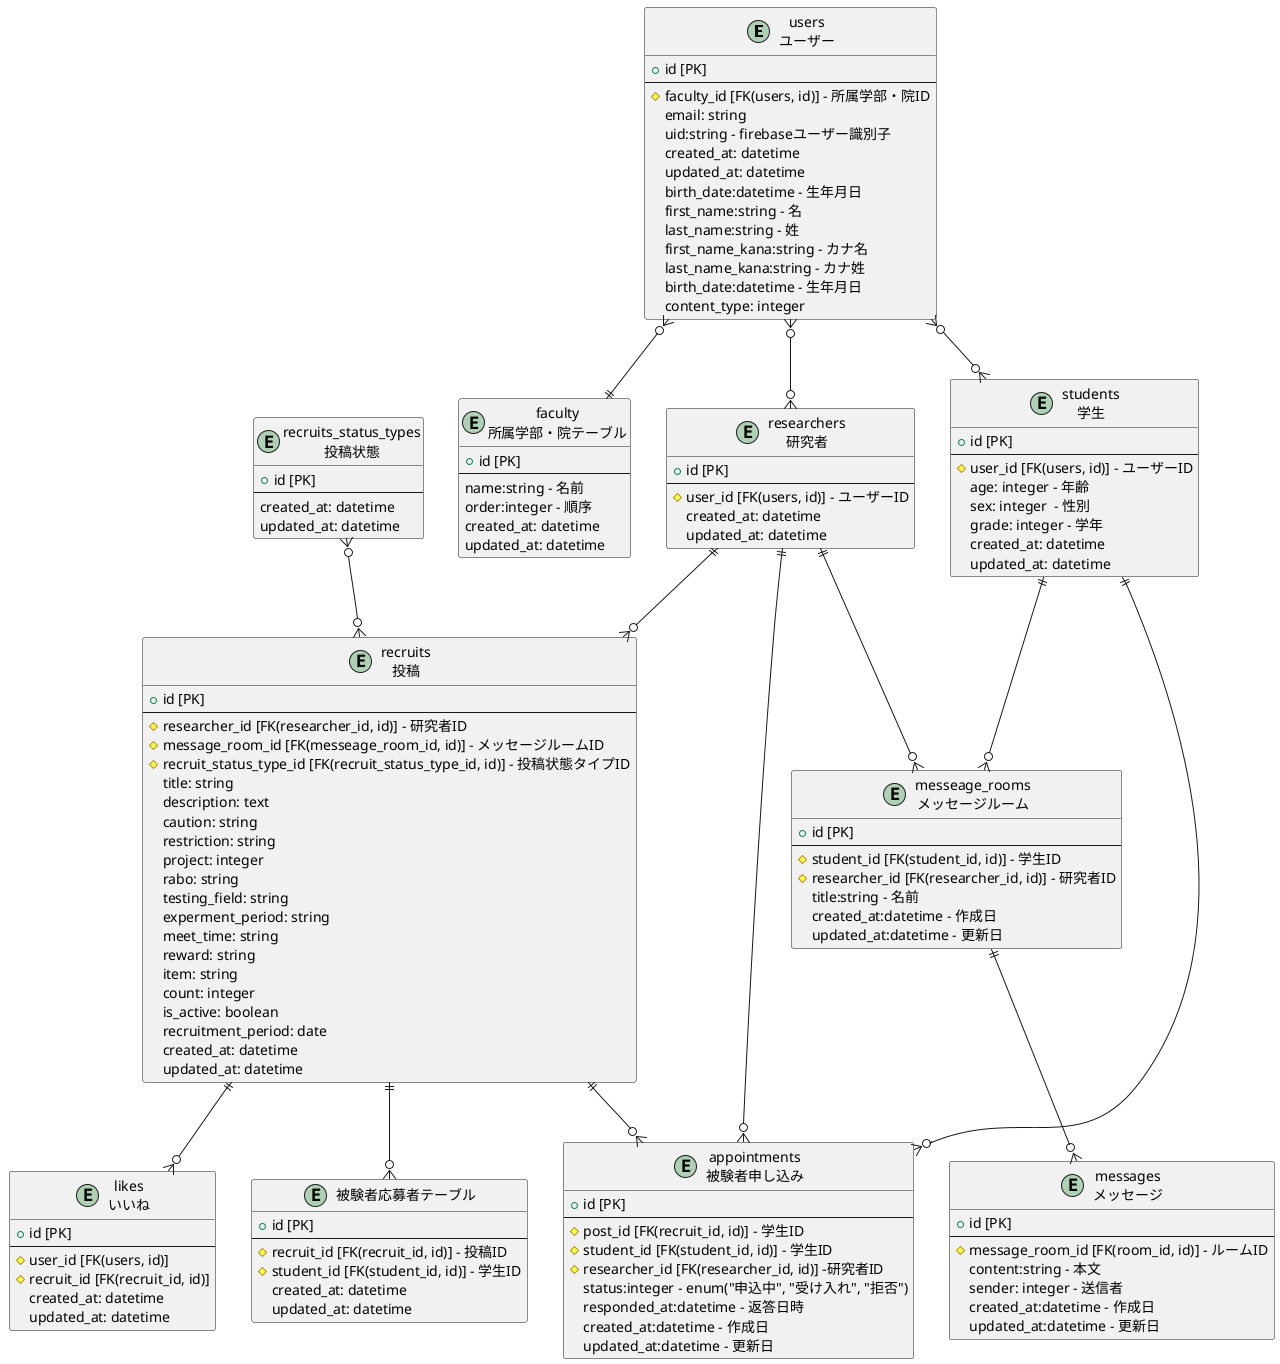 @startuml

!define ENTITY_OMIT_FIELDS
!define ENTITY_ATTRIBUTES_ARE_PRIVATE
!define ENTITY_MEMBERS_ARE_PRIVATE

entity users as "users\nユーザー" {
  + id [PK]
  --
  # faculty_id [FK(users, id)] - 所属学部・院ID
  email: string
  uid:string - firebaseユーザー識別子
  created_at: datetime
  updated_at: datetime
  birth_date:datetime - 生年月日
  first_name:string - 名
  last_name:string - 姓
  first_name_kana:string - カナ名
  last_name_kana:string - カナ姓
  birth_date:datetime - 生年月日
  content_type: integer
}

entity faculties as "faculty\n所属学部・院テーブル" {
  + id [PK]
  --
  name:string - 名前
  order:integer - 順序
  created_at: datetime
  updated_at: datetime
}

entity researchers as "researchers\n研究者" {
  + id [PK]
  --
  # user_id [FK(users, id)] - ユーザーID
  created_at: datetime
  updated_at: datetime
}

entity students as "students\n学生" {
  + id [PK]
  --
  # user_id [FK(users, id)] - ユーザーID
  age: integer - 年齢
  sex: integer  - 性別
  grade: integer - 学年
  created_at: datetime
  updated_at: datetime
}

entity likes as "likes\nいいね" {
  + id [PK]
  --
  # user_id [FK(users, id)]
  # recruit_id [FK(recruit_id, id)]
  created_at: datetime
  updated_at: datetime
}

entity recruits as "recruits\n投稿" {
  + id [PK]
  --
  # researcher_id [FK(researcher_id, id)] - 研究者ID
  # message_room_id [FK(messeage_room_id, id)] - メッセージルームID
  # recruit_status_type_id [FK(recruit_status_type_id, id)] - 投稿状態タイプID
  title: string
  description: text
  caution: string
  restriction: string
  project: integer
  rabo: string
  testing_field: string
  experment_period: string
  meet_time: string
  reward: string
  item: string
  count: integer
  is_active: boolean
  recruitment_period: date
  created_at: datetime
  updated_at: datetime
}

entity recruits_status_types as "recruits_status_types\n投稿状態" {
  + id [PK]
  --
  created_at: datetime
  updated_at: datetime
}

entity recruit_student as "被験者応募者テーブル"  {
  + id [PK]
  --
  # recruit_id [FK(recruit_id, id)] - 投稿ID
  # student_id [FK(student_id, id)] - 学生ID
  created_at: datetime
  updated_at: datetime
}


entity messeage_rooms as "messeage_rooms\nメッセージルーム" {
  + id [PK]
  --
  # student_id [FK(student_id, id)] - 学生ID
  # researcher_id [FK(researcher_id, id)] - 研究者ID
  title:string - 名前
  created_at:datetime - 作成日
  updated_at:datetime - 更新日
}


entity messages as "messages\nメッセージ" {
  + id [PK]
  --
  # message_room_id [FK(room_id, id)] - ルームID
  content:string - 本文
  sender: integer - 送信者
  created_at:datetime - 作成日
  updated_at:datetime - 更新日
}

entity appointments as "appointments\n被験者申し込み" {
  + id [PK]
  --
  # post_id [FK(recruit_id, id)] - 学生ID
  # student_id [FK(student_id, id)] - 学生ID
  # researcher_id [FK(researcher_id, id)] -研究者ID
  status:integer - enum("申込中", "受け入れ", "拒否")
  responded_at:datetime - 返答日時
  created_at:datetime - 作成日
  updated_at:datetime - 更新日
}

users }o--|| faculties
users }o--o{ students
users }o--o{ researchers
students ||--o{ messeage_rooms
researchers ||--o{ messeage_rooms
messeage_rooms ||--o{ messages
recruits ||--o{ likes
recruits ||--o{ appointments
students ||--o{ appointments
researchers ||--o{ appointments
researchers ||--o{ recruits
recruits ||--o{ recruit_student
recruits_status_types }o--o{  recruits
